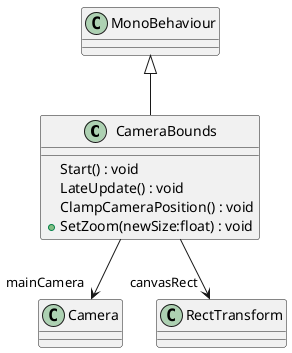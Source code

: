@startuml
class CameraBounds {
    Start() : void
    LateUpdate() : void
    ClampCameraPosition() : void
    + SetZoom(newSize:float) : void
}
MonoBehaviour <|-- CameraBounds
CameraBounds --> "mainCamera" Camera
CameraBounds --> "canvasRect" RectTransform
@enduml
